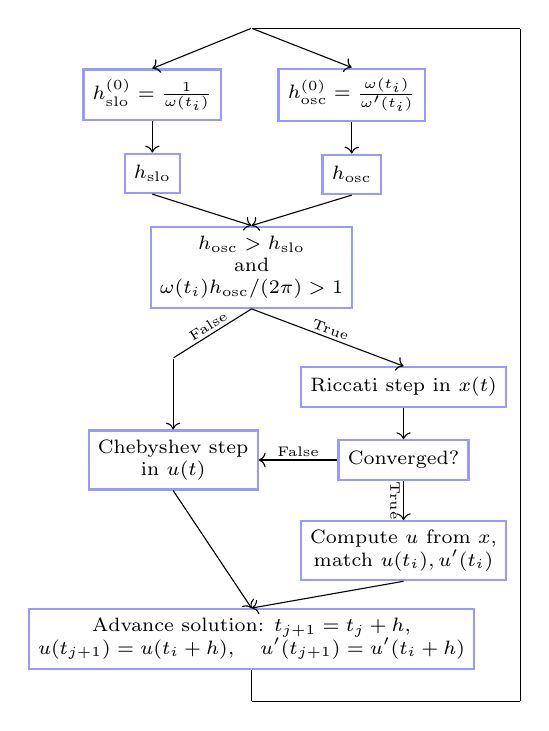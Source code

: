 \begin{tikzpicture}[ roundnode/.style={circle, draw=black!60, fill=green!0, very thick, minimum size=7mm}, squarednode/.style={rectangle, draw=blue!40, fill=red!0, thick, minimum size=5mm}]

\tikzstyle{every node}=[font=\scriptsize]

%Nodes
\node[squarednode]      (hsloini)   {$h_{\text{slo}}^{(0)} = \frac{1}{\omega(t_i)}$};
\node[squarednode]      (hoscini)  [right=0.7cm of hsloini] {$h_{\text{osc}}^{(0)} = \frac{\omega(t_i)}{\omega'(t_i)}$};
\node[squarednode]      (hslo)  [below=0.4cm of hsloini] {$h_{\text{slo}}$};   
\node[squarednode]      (hosc)  [below=0.4cm of hoscini] {$h_{\text{osc}}$};    
\node[squarednode, align=center]      (switch) [below right=0.4cm and -0.4cm of hslo] {$h_{\text{osc}} > h_{\text{slo}}$ \\ and \\$\omega(t_i) h_{\text{osc}}/(2\pi) > 1$};
\node[squarednode]      (ricc)  [below right=3.1cm and -1.6cm of hoscini] {Riccati step in $x(t)$};  
\node[squarednode]      (conv)  [below=0.4cm of ricc] {Converged?}; 
\node[squarednode, align=center]      (cheb)  [left=1cm of conv] {Chebyshev step \\ in $u(t)$}; 
\node[squarednode, align=center]      (ic)  [below=0.5cm of conv] {Compute $u$ from $x$, \\ match $u(t_i), u'(t_i)$};     
\node[squarednode, align=center]      (accept)  [below =3.8cm of switch] {Advance solution: $t_{j+1} = t_{j}+h$, \\ $u(t_{j+1}) = u(t_i + h), \quad u'(t_{j+1}) = u'(t_i + h)$ };    
%\node[inner sep=0, minimum size=0, below left=0.7cm and -0.05cm of switch] (k) {}; % invisible node
\node[inner sep=0, minimum size=0, above=0.9cm of cheb] (k) {}; % invisible node
\node[inner sep=0, minimum size=0, below=0.4cm  of accept] (l) {}; % invisible node
\node[inner sep=0, minimum size=0, right=3.4cm of l] (m) {}; % invisible node
\node[inner sep=0, minimum size=0, above=2.5cm of switch] (o) {}; % invisible node
\node[inner sep=0, minimum size=0, right=3.4cm of o] (n) {}; % invisible node   

%Lines
\draw[->] (hsloini.south) -- (hslo.north);
\draw[->] (hoscini.south) -- (hosc.north);
\draw[->] (hosc.south) -- (switch.north);
\draw[->] (hslo.south) -- (switch.north);
\draw[->] (switch.south) -- (ricc.north) node[midway, above=-0.5ex, sloped] {\tiny True};    
\draw[-] (switch.south) -- (k) node[midway, above=-0.5ex, sloped] {\tiny False};  
\draw[->] (k) -- (cheb.north) ;
\draw[->] (conv.south) -- (ic.north) node[midway, below=-0.5ex, sloped] {\tiny True};    
\draw[->] (conv.west) -- (cheb.east) node[midway, above=-0.5ex] {\tiny False};
\draw[->] (ic.south) -- (accept.north); 
\draw[->] (cheb.south) -- (accept.north);    
\draw[->] (ricc.south) -- (conv.north);
\draw[-] (accept.south) -- (l) ;
\draw[-] (l) -- (m) ;    
\draw[-] (m) -- (n) ;    
\draw[-] (n) -- (o) ; 
\draw[->] (o) -- (hsloini.north) ;
\draw[->] (o) -- (hoscini.north) ;    

\end{tikzpicture}
